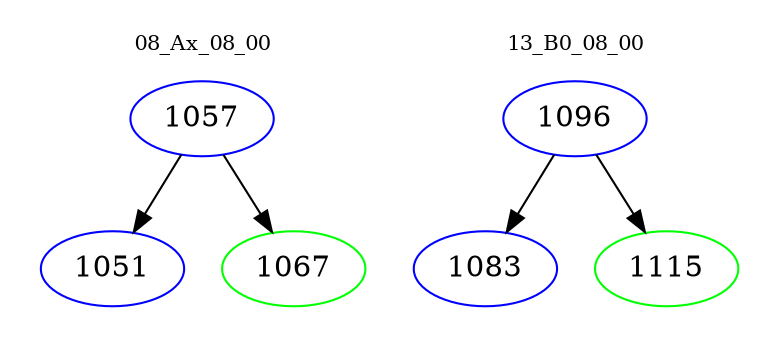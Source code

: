 digraph{
subgraph cluster_0 {
color = white
label = "08_Ax_08_00";
fontsize=10;
T0_1057 [label="1057", color="blue"]
T0_1057 -> T0_1051 [color="black"]
T0_1051 [label="1051", color="blue"]
T0_1057 -> T0_1067 [color="black"]
T0_1067 [label="1067", color="green"]
}
subgraph cluster_1 {
color = white
label = "13_B0_08_00";
fontsize=10;
T1_1096 [label="1096", color="blue"]
T1_1096 -> T1_1083 [color="black"]
T1_1083 [label="1083", color="blue"]
T1_1096 -> T1_1115 [color="black"]
T1_1115 [label="1115", color="green"]
}
}
